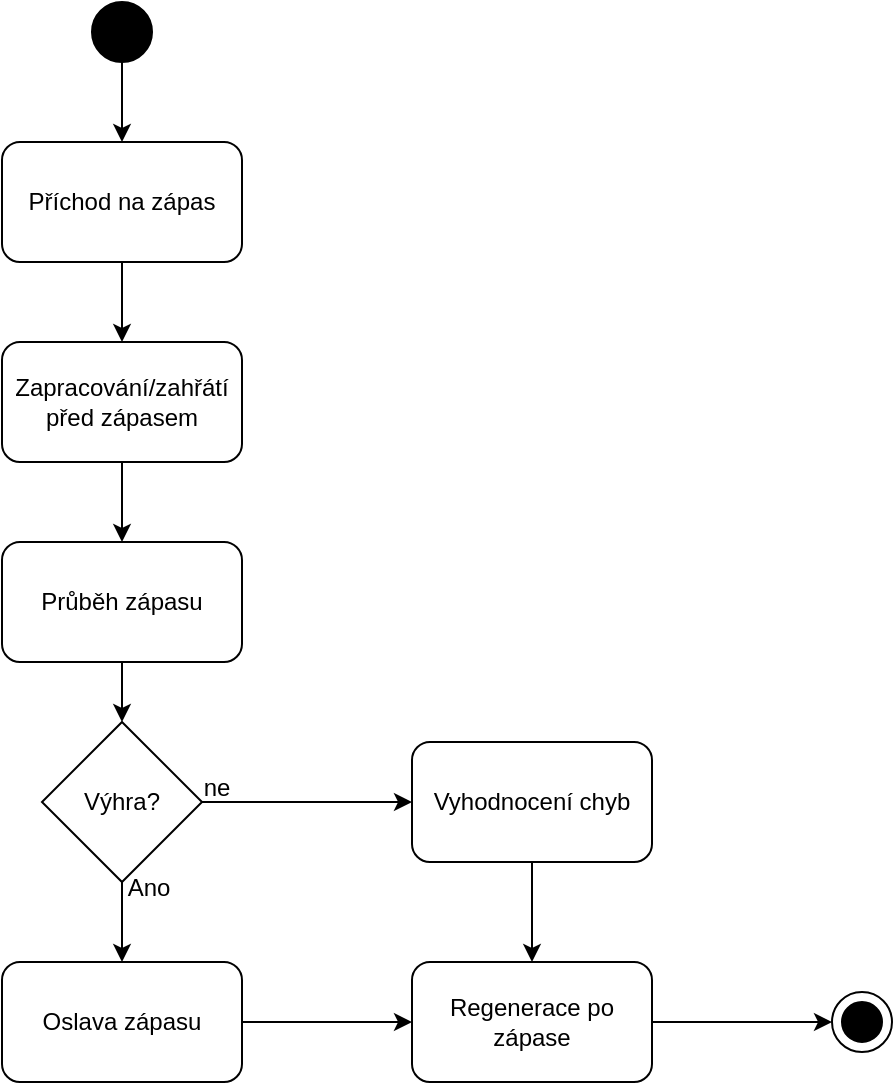 <mxfile version="25.0.1">
  <diagram name="Stránka-1" id="nJAkT83glEcDFNUhk3jb">
    <mxGraphModel dx="1050" dy="565" grid="1" gridSize="10" guides="1" tooltips="1" connect="1" arrows="1" fold="1" page="1" pageScale="1" pageWidth="827" pageHeight="1169" math="0" shadow="0">
      <root>
        <mxCell id="0" />
        <mxCell id="1" parent="0" />
        <mxCell id="4fedn4woxQRLk_rThtWv-6" style="edgeStyle=orthogonalEdgeStyle;rounded=0;orthogonalLoop=1;jettySize=auto;html=1;exitX=0.5;exitY=1;exitDx=0;exitDy=0;entryX=0.5;entryY=0;entryDx=0;entryDy=0;" edge="1" parent="1" source="4fedn4woxQRLk_rThtWv-1" target="4fedn4woxQRLk_rThtWv-5">
          <mxGeometry relative="1" as="geometry" />
        </mxCell>
        <mxCell id="4fedn4woxQRLk_rThtWv-1" value="" style="ellipse;whiteSpace=wrap;html=1;aspect=fixed;fillColor=#000000;" vertex="1" parent="1">
          <mxGeometry x="170" y="40" width="30" height="30" as="geometry" />
        </mxCell>
        <mxCell id="4fedn4woxQRLk_rThtWv-2" value="" style="ellipse;whiteSpace=wrap;html=1;aspect=fixed;" vertex="1" parent="1">
          <mxGeometry x="540" y="535" width="30" height="30" as="geometry" />
        </mxCell>
        <mxCell id="4fedn4woxQRLk_rThtWv-10" style="edgeStyle=orthogonalEdgeStyle;rounded=0;orthogonalLoop=1;jettySize=auto;html=1;exitX=0.5;exitY=1;exitDx=0;exitDy=0;entryX=0.5;entryY=0;entryDx=0;entryDy=0;" edge="1" parent="1" source="4fedn4woxQRLk_rThtWv-3" target="4fedn4woxQRLk_rThtWv-9">
          <mxGeometry relative="1" as="geometry" />
        </mxCell>
        <mxCell id="4fedn4woxQRLk_rThtWv-3" value="Průběh zápasu" style="rounded=1;whiteSpace=wrap;html=1;" vertex="1" parent="1">
          <mxGeometry x="125" y="310" width="120" height="60" as="geometry" />
        </mxCell>
        <mxCell id="4fedn4woxQRLk_rThtWv-8" style="edgeStyle=orthogonalEdgeStyle;rounded=0;orthogonalLoop=1;jettySize=auto;html=1;exitX=0.5;exitY=1;exitDx=0;exitDy=0;entryX=0.5;entryY=0;entryDx=0;entryDy=0;" edge="1" parent="1" source="4fedn4woxQRLk_rThtWv-4" target="4fedn4woxQRLk_rThtWv-3">
          <mxGeometry relative="1" as="geometry" />
        </mxCell>
        <mxCell id="4fedn4woxQRLk_rThtWv-4" value="Zapracování/zahřátí&lt;div&gt;před zápasem&lt;/div&gt;" style="rounded=1;whiteSpace=wrap;html=1;" vertex="1" parent="1">
          <mxGeometry x="125" y="210" width="120" height="60" as="geometry" />
        </mxCell>
        <mxCell id="4fedn4woxQRLk_rThtWv-7" style="edgeStyle=orthogonalEdgeStyle;rounded=0;orthogonalLoop=1;jettySize=auto;html=1;exitX=0.5;exitY=1;exitDx=0;exitDy=0;" edge="1" parent="1" source="4fedn4woxQRLk_rThtWv-5" target="4fedn4woxQRLk_rThtWv-4">
          <mxGeometry relative="1" as="geometry" />
        </mxCell>
        <mxCell id="4fedn4woxQRLk_rThtWv-5" value="Příchod na zápas" style="rounded=1;whiteSpace=wrap;html=1;" vertex="1" parent="1">
          <mxGeometry x="125" y="110" width="120" height="60" as="geometry" />
        </mxCell>
        <mxCell id="4fedn4woxQRLk_rThtWv-15" style="edgeStyle=orthogonalEdgeStyle;rounded=0;orthogonalLoop=1;jettySize=auto;html=1;exitX=0.5;exitY=1;exitDx=0;exitDy=0;entryX=0.5;entryY=0;entryDx=0;entryDy=0;" edge="1" parent="1" source="4fedn4woxQRLk_rThtWv-9" target="4fedn4woxQRLk_rThtWv-12">
          <mxGeometry relative="1" as="geometry" />
        </mxCell>
        <mxCell id="4fedn4woxQRLk_rThtWv-16" style="edgeStyle=orthogonalEdgeStyle;rounded=0;orthogonalLoop=1;jettySize=auto;html=1;exitX=1;exitY=0.5;exitDx=0;exitDy=0;" edge="1" parent="1" source="4fedn4woxQRLk_rThtWv-9" target="4fedn4woxQRLk_rThtWv-13">
          <mxGeometry relative="1" as="geometry" />
        </mxCell>
        <mxCell id="4fedn4woxQRLk_rThtWv-9" value="Výhra?" style="rhombus;whiteSpace=wrap;html=1;" vertex="1" parent="1">
          <mxGeometry x="145" y="400" width="80" height="80" as="geometry" />
        </mxCell>
        <mxCell id="4fedn4woxQRLk_rThtWv-19" style="edgeStyle=orthogonalEdgeStyle;rounded=0;orthogonalLoop=1;jettySize=auto;html=1;exitX=1;exitY=0.5;exitDx=0;exitDy=0;entryX=0;entryY=0.5;entryDx=0;entryDy=0;" edge="1" parent="1" source="4fedn4woxQRLk_rThtWv-11" target="4fedn4woxQRLk_rThtWv-2">
          <mxGeometry relative="1" as="geometry" />
        </mxCell>
        <mxCell id="4fedn4woxQRLk_rThtWv-11" value="Regenerace po zápase" style="rounded=1;whiteSpace=wrap;html=1;" vertex="1" parent="1">
          <mxGeometry x="330" y="520" width="120" height="60" as="geometry" />
        </mxCell>
        <mxCell id="4fedn4woxQRLk_rThtWv-17" style="edgeStyle=orthogonalEdgeStyle;rounded=0;orthogonalLoop=1;jettySize=auto;html=1;exitX=1;exitY=0.5;exitDx=0;exitDy=0;entryX=0;entryY=0.5;entryDx=0;entryDy=0;" edge="1" parent="1" source="4fedn4woxQRLk_rThtWv-12" target="4fedn4woxQRLk_rThtWv-11">
          <mxGeometry relative="1" as="geometry" />
        </mxCell>
        <mxCell id="4fedn4woxQRLk_rThtWv-12" value="Oslava zápasu" style="rounded=1;whiteSpace=wrap;html=1;" vertex="1" parent="1">
          <mxGeometry x="125" y="520" width="120" height="60" as="geometry" />
        </mxCell>
        <mxCell id="4fedn4woxQRLk_rThtWv-18" style="edgeStyle=orthogonalEdgeStyle;rounded=0;orthogonalLoop=1;jettySize=auto;html=1;exitX=0.5;exitY=1;exitDx=0;exitDy=0;entryX=0.5;entryY=0;entryDx=0;entryDy=0;" edge="1" parent="1" source="4fedn4woxQRLk_rThtWv-13" target="4fedn4woxQRLk_rThtWv-11">
          <mxGeometry relative="1" as="geometry" />
        </mxCell>
        <mxCell id="4fedn4woxQRLk_rThtWv-13" value="Vyhodnocení chyb" style="rounded=1;whiteSpace=wrap;html=1;" vertex="1" parent="1">
          <mxGeometry x="330" y="410" width="120" height="60" as="geometry" />
        </mxCell>
        <mxCell id="4fedn4woxQRLk_rThtWv-14" value="" style="ellipse;whiteSpace=wrap;html=1;aspect=fixed;fillColor=#000000;" vertex="1" parent="1">
          <mxGeometry x="545" y="540" width="20" height="20" as="geometry" />
        </mxCell>
        <mxCell id="4fedn4woxQRLk_rThtWv-20" value="ne" style="text;html=1;align=center;verticalAlign=middle;resizable=0;points=[];autosize=1;strokeColor=none;fillColor=none;" vertex="1" parent="1">
          <mxGeometry x="212" y="418" width="40" height="30" as="geometry" />
        </mxCell>
        <mxCell id="4fedn4woxQRLk_rThtWv-21" value="Ano" style="text;html=1;align=center;verticalAlign=middle;resizable=0;points=[];autosize=1;strokeColor=none;fillColor=none;" vertex="1" parent="1">
          <mxGeometry x="178" y="468" width="40" height="30" as="geometry" />
        </mxCell>
      </root>
    </mxGraphModel>
  </diagram>
</mxfile>

